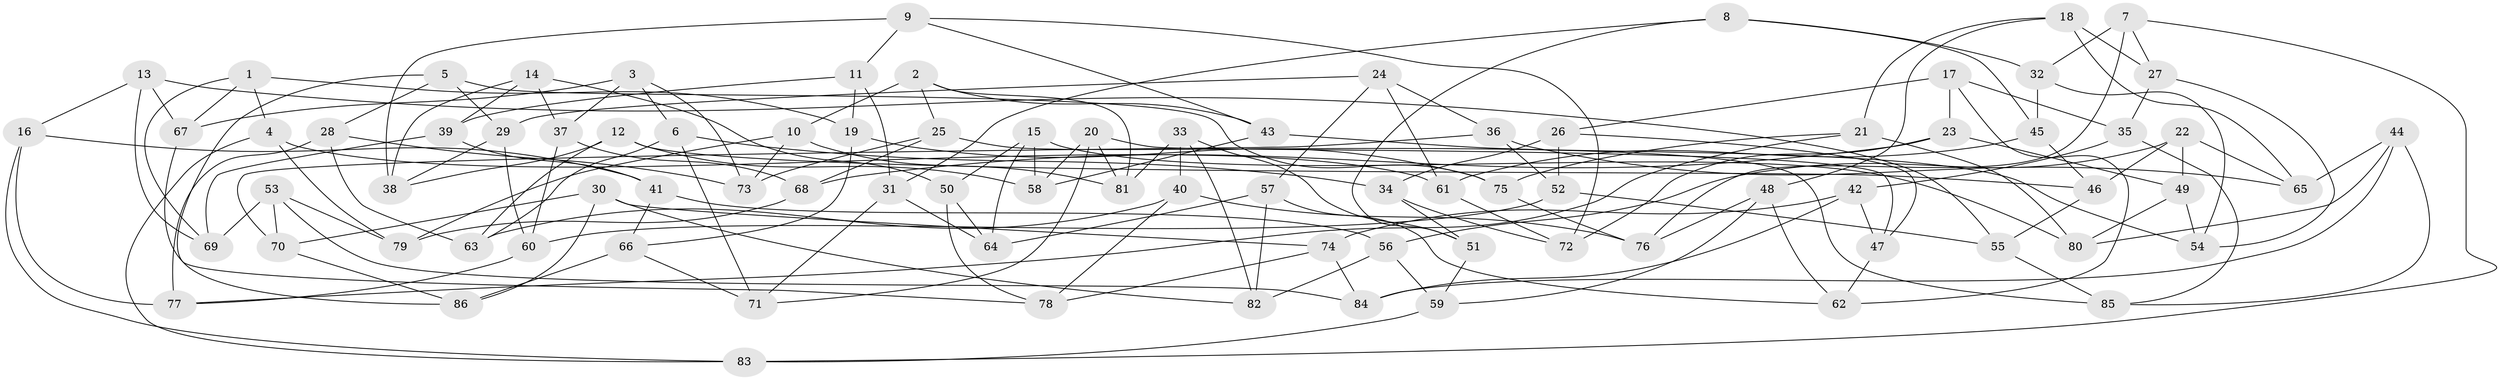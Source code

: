 // Generated by graph-tools (version 1.1) at 2025/38/03/09/25 02:38:10]
// undirected, 86 vertices, 172 edges
graph export_dot {
graph [start="1"]
  node [color=gray90,style=filled];
  1;
  2;
  3;
  4;
  5;
  6;
  7;
  8;
  9;
  10;
  11;
  12;
  13;
  14;
  15;
  16;
  17;
  18;
  19;
  20;
  21;
  22;
  23;
  24;
  25;
  26;
  27;
  28;
  29;
  30;
  31;
  32;
  33;
  34;
  35;
  36;
  37;
  38;
  39;
  40;
  41;
  42;
  43;
  44;
  45;
  46;
  47;
  48;
  49;
  50;
  51;
  52;
  53;
  54;
  55;
  56;
  57;
  58;
  59;
  60;
  61;
  62;
  63;
  64;
  65;
  66;
  67;
  68;
  69;
  70;
  71;
  72;
  73;
  74;
  75;
  76;
  77;
  78;
  79;
  80;
  81;
  82;
  83;
  84;
  85;
  86;
  1 -- 69;
  1 -- 67;
  1 -- 4;
  1 -- 19;
  2 -- 81;
  2 -- 10;
  2 -- 43;
  2 -- 25;
  3 -- 67;
  3 -- 73;
  3 -- 6;
  3 -- 37;
  4 -- 61;
  4 -- 83;
  4 -- 79;
  5 -- 86;
  5 -- 29;
  5 -- 75;
  5 -- 28;
  6 -- 71;
  6 -- 63;
  6 -- 34;
  7 -- 27;
  7 -- 32;
  7 -- 76;
  7 -- 83;
  8 -- 51;
  8 -- 31;
  8 -- 32;
  8 -- 45;
  9 -- 43;
  9 -- 72;
  9 -- 38;
  9 -- 11;
  10 -- 81;
  10 -- 73;
  10 -- 79;
  11 -- 19;
  11 -- 39;
  11 -- 31;
  12 -- 63;
  12 -- 38;
  12 -- 58;
  12 -- 46;
  13 -- 55;
  13 -- 69;
  13 -- 16;
  13 -- 67;
  14 -- 38;
  14 -- 37;
  14 -- 50;
  14 -- 39;
  15 -- 64;
  15 -- 58;
  15 -- 80;
  15 -- 50;
  16 -- 77;
  16 -- 83;
  16 -- 41;
  17 -- 62;
  17 -- 35;
  17 -- 26;
  17 -- 23;
  18 -- 21;
  18 -- 48;
  18 -- 65;
  18 -- 27;
  19 -- 66;
  19 -- 75;
  20 -- 71;
  20 -- 58;
  20 -- 47;
  20 -- 81;
  21 -- 80;
  21 -- 75;
  21 -- 77;
  22 -- 65;
  22 -- 46;
  22 -- 56;
  22 -- 49;
  23 -- 49;
  23 -- 72;
  23 -- 68;
  24 -- 36;
  24 -- 57;
  24 -- 29;
  24 -- 61;
  25 -- 68;
  25 -- 73;
  25 -- 85;
  26 -- 34;
  26 -- 47;
  26 -- 52;
  27 -- 54;
  27 -- 35;
  28 -- 73;
  28 -- 77;
  28 -- 63;
  29 -- 60;
  29 -- 38;
  30 -- 74;
  30 -- 86;
  30 -- 70;
  30 -- 82;
  31 -- 64;
  31 -- 71;
  32 -- 54;
  32 -- 45;
  33 -- 82;
  33 -- 51;
  33 -- 40;
  33 -- 81;
  34 -- 51;
  34 -- 72;
  35 -- 85;
  35 -- 42;
  36 -- 70;
  36 -- 65;
  36 -- 52;
  37 -- 68;
  37 -- 60;
  39 -- 69;
  39 -- 41;
  40 -- 78;
  40 -- 76;
  40 -- 63;
  41 -- 66;
  41 -- 56;
  42 -- 74;
  42 -- 84;
  42 -- 47;
  43 -- 58;
  43 -- 54;
  44 -- 80;
  44 -- 65;
  44 -- 85;
  44 -- 84;
  45 -- 61;
  45 -- 46;
  46 -- 55;
  47 -- 62;
  48 -- 76;
  48 -- 62;
  48 -- 59;
  49 -- 80;
  49 -- 54;
  50 -- 78;
  50 -- 64;
  51 -- 59;
  52 -- 55;
  52 -- 60;
  53 -- 70;
  53 -- 84;
  53 -- 69;
  53 -- 79;
  55 -- 85;
  56 -- 82;
  56 -- 59;
  57 -- 62;
  57 -- 64;
  57 -- 82;
  59 -- 83;
  60 -- 77;
  61 -- 72;
  66 -- 86;
  66 -- 71;
  67 -- 78;
  68 -- 79;
  70 -- 86;
  74 -- 84;
  74 -- 78;
  75 -- 76;
}
